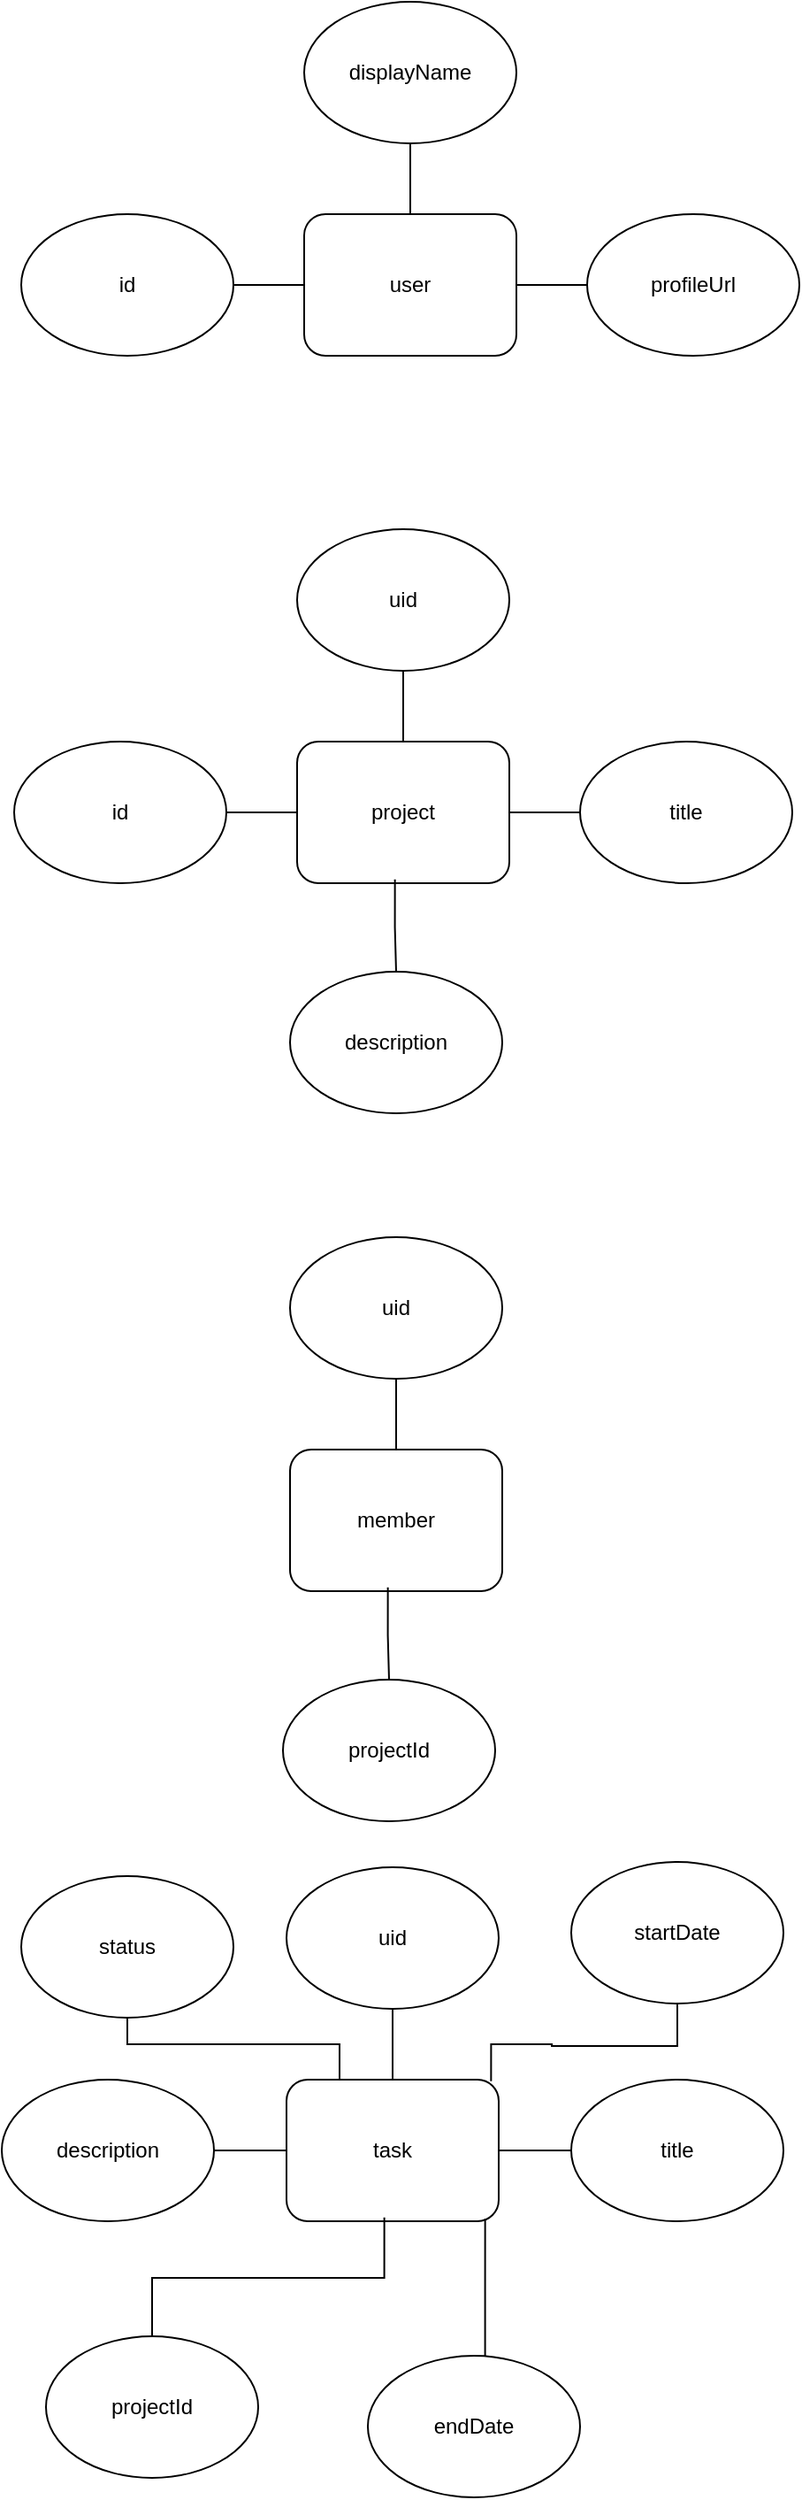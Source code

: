 <mxfile version="21.3.0" type="github">
  <diagram name="Page-1" id="IipF9BrK3oz4NHCb0A7x">
    <mxGraphModel dx="1036" dy="582" grid="0" gridSize="10" guides="1" tooltips="1" connect="1" arrows="1" fold="1" page="1" pageScale="1" pageWidth="850" pageHeight="1100" math="0" shadow="0">
      <root>
        <mxCell id="0" />
        <mxCell id="1" parent="0" />
        <mxCell id="wwjGMXczgYaugwBGCqrG-3" style="edgeStyle=orthogonalEdgeStyle;rounded=0;orthogonalLoop=1;jettySize=auto;html=1;exitX=0;exitY=0.5;exitDx=0;exitDy=0;strokeColor=default;endArrow=none;endFill=0;" edge="1" parent="1" source="wwjGMXczgYaugwBGCqrG-1" target="wwjGMXczgYaugwBGCqrG-2">
          <mxGeometry relative="1" as="geometry" />
        </mxCell>
        <mxCell id="wwjGMXczgYaugwBGCqrG-1" value="user" style="rounded=1;whiteSpace=wrap;html=1;" vertex="1" parent="1">
          <mxGeometry x="360" y="320" width="120" height="80" as="geometry" />
        </mxCell>
        <mxCell id="wwjGMXczgYaugwBGCqrG-2" value="id" style="ellipse;whiteSpace=wrap;html=1;" vertex="1" parent="1">
          <mxGeometry x="200" y="320" width="120" height="80" as="geometry" />
        </mxCell>
        <mxCell id="wwjGMXczgYaugwBGCqrG-8" style="edgeStyle=orthogonalEdgeStyle;rounded=0;orthogonalLoop=1;jettySize=auto;html=1;exitX=0.5;exitY=0;exitDx=0;exitDy=0;strokeColor=default;endArrow=none;endFill=0;" edge="1" parent="1" target="wwjGMXczgYaugwBGCqrG-9" source="wwjGMXczgYaugwBGCqrG-1">
          <mxGeometry relative="1" as="geometry">
            <mxPoint x="370" y="360" as="sourcePoint" />
          </mxGeometry>
        </mxCell>
        <mxCell id="wwjGMXczgYaugwBGCqrG-9" value="displayName" style="ellipse;whiteSpace=wrap;html=1;" vertex="1" parent="1">
          <mxGeometry x="360" y="200" width="120" height="80" as="geometry" />
        </mxCell>
        <mxCell id="wwjGMXczgYaugwBGCqrG-11" style="edgeStyle=orthogonalEdgeStyle;rounded=0;orthogonalLoop=1;jettySize=auto;html=1;exitX=1;exitY=0.5;exitDx=0;exitDy=0;strokeColor=default;endArrow=none;endFill=0;" edge="1" parent="1" target="wwjGMXczgYaugwBGCqrG-12" source="wwjGMXczgYaugwBGCqrG-1">
          <mxGeometry relative="1" as="geometry">
            <mxPoint x="700" y="430" as="sourcePoint" />
          </mxGeometry>
        </mxCell>
        <mxCell id="wwjGMXczgYaugwBGCqrG-12" value="profileUrl" style="ellipse;whiteSpace=wrap;html=1;" vertex="1" parent="1">
          <mxGeometry x="520" y="320" width="120" height="80" as="geometry" />
        </mxCell>
        <mxCell id="wwjGMXczgYaugwBGCqrG-13" style="edgeStyle=orthogonalEdgeStyle;rounded=0;orthogonalLoop=1;jettySize=auto;html=1;exitX=0;exitY=0.5;exitDx=0;exitDy=0;strokeColor=default;endArrow=none;endFill=0;" edge="1" parent="1" source="wwjGMXczgYaugwBGCqrG-14" target="wwjGMXczgYaugwBGCqrG-15">
          <mxGeometry relative="1" as="geometry" />
        </mxCell>
        <mxCell id="wwjGMXczgYaugwBGCqrG-14" value="project" style="rounded=1;whiteSpace=wrap;html=1;" vertex="1" parent="1">
          <mxGeometry x="356" y="618" width="120" height="80" as="geometry" />
        </mxCell>
        <mxCell id="wwjGMXczgYaugwBGCqrG-15" value="id" style="ellipse;whiteSpace=wrap;html=1;" vertex="1" parent="1">
          <mxGeometry x="196" y="618" width="120" height="80" as="geometry" />
        </mxCell>
        <mxCell id="wwjGMXczgYaugwBGCqrG-16" style="edgeStyle=orthogonalEdgeStyle;rounded=0;orthogonalLoop=1;jettySize=auto;html=1;exitX=0.5;exitY=0;exitDx=0;exitDy=0;strokeColor=default;endArrow=none;endFill=0;" edge="1" parent="1" source="wwjGMXczgYaugwBGCqrG-14" target="wwjGMXczgYaugwBGCqrG-17">
          <mxGeometry relative="1" as="geometry">
            <mxPoint x="366" y="658" as="sourcePoint" />
          </mxGeometry>
        </mxCell>
        <mxCell id="wwjGMXczgYaugwBGCqrG-17" value="uid" style="ellipse;whiteSpace=wrap;html=1;" vertex="1" parent="1">
          <mxGeometry x="356" y="498" width="120" height="80" as="geometry" />
        </mxCell>
        <mxCell id="wwjGMXczgYaugwBGCqrG-18" style="edgeStyle=orthogonalEdgeStyle;rounded=0;orthogonalLoop=1;jettySize=auto;html=1;exitX=1;exitY=0.5;exitDx=0;exitDy=0;strokeColor=default;endArrow=none;endFill=0;" edge="1" parent="1" source="wwjGMXczgYaugwBGCqrG-14" target="wwjGMXczgYaugwBGCqrG-19">
          <mxGeometry relative="1" as="geometry">
            <mxPoint x="696" y="728" as="sourcePoint" />
          </mxGeometry>
        </mxCell>
        <mxCell id="wwjGMXczgYaugwBGCqrG-19" value="title" style="ellipse;whiteSpace=wrap;html=1;" vertex="1" parent="1">
          <mxGeometry x="516" y="618" width="120" height="80" as="geometry" />
        </mxCell>
        <mxCell id="wwjGMXczgYaugwBGCqrG-20" style="edgeStyle=orthogonalEdgeStyle;rounded=0;orthogonalLoop=1;jettySize=auto;html=1;exitX=0.461;exitY=0.974;exitDx=0;exitDy=0;strokeColor=default;endArrow=none;endFill=0;exitPerimeter=0;" edge="1" parent="1" target="wwjGMXczgYaugwBGCqrG-21" source="wwjGMXczgYaugwBGCqrG-14">
          <mxGeometry relative="1" as="geometry">
            <mxPoint x="327" y="763" as="sourcePoint" />
          </mxGeometry>
        </mxCell>
        <mxCell id="wwjGMXczgYaugwBGCqrG-21" value="description" style="ellipse;whiteSpace=wrap;html=1;" vertex="1" parent="1">
          <mxGeometry x="352" y="748" width="120" height="80" as="geometry" />
        </mxCell>
        <mxCell id="wwjGMXczgYaugwBGCqrG-23" value="member" style="rounded=1;whiteSpace=wrap;html=1;" vertex="1" parent="1">
          <mxGeometry x="352" y="1018" width="120" height="80" as="geometry" />
        </mxCell>
        <mxCell id="wwjGMXczgYaugwBGCqrG-25" style="edgeStyle=orthogonalEdgeStyle;rounded=0;orthogonalLoop=1;jettySize=auto;html=1;exitX=0.5;exitY=0;exitDx=0;exitDy=0;strokeColor=default;endArrow=none;endFill=0;" edge="1" parent="1" source="wwjGMXczgYaugwBGCqrG-23" target="wwjGMXczgYaugwBGCqrG-26">
          <mxGeometry relative="1" as="geometry">
            <mxPoint x="362" y="1058" as="sourcePoint" />
          </mxGeometry>
        </mxCell>
        <mxCell id="wwjGMXczgYaugwBGCqrG-26" value="uid" style="ellipse;whiteSpace=wrap;html=1;" vertex="1" parent="1">
          <mxGeometry x="352" y="898" width="120" height="80" as="geometry" />
        </mxCell>
        <mxCell id="wwjGMXczgYaugwBGCqrG-29" style="edgeStyle=orthogonalEdgeStyle;rounded=0;orthogonalLoop=1;jettySize=auto;html=1;exitX=0.461;exitY=0.974;exitDx=0;exitDy=0;strokeColor=default;endArrow=none;endFill=0;exitPerimeter=0;" edge="1" parent="1" source="wwjGMXczgYaugwBGCqrG-23" target="wwjGMXczgYaugwBGCqrG-30">
          <mxGeometry relative="1" as="geometry">
            <mxPoint x="323" y="1163" as="sourcePoint" />
          </mxGeometry>
        </mxCell>
        <mxCell id="wwjGMXczgYaugwBGCqrG-30" value="projectId" style="ellipse;whiteSpace=wrap;html=1;" vertex="1" parent="1">
          <mxGeometry x="348" y="1148" width="120" height="80" as="geometry" />
        </mxCell>
        <mxCell id="wwjGMXczgYaugwBGCqrG-31" value="task" style="rounded=1;whiteSpace=wrap;html=1;" vertex="1" parent="1">
          <mxGeometry x="350" y="1374" width="120" height="80" as="geometry" />
        </mxCell>
        <mxCell id="wwjGMXczgYaugwBGCqrG-32" style="edgeStyle=orthogonalEdgeStyle;rounded=0;orthogonalLoop=1;jettySize=auto;html=1;exitX=0.5;exitY=0;exitDx=0;exitDy=0;strokeColor=default;endArrow=none;endFill=0;" edge="1" parent="1" source="wwjGMXczgYaugwBGCqrG-31" target="wwjGMXczgYaugwBGCqrG-33">
          <mxGeometry relative="1" as="geometry">
            <mxPoint x="360" y="1414" as="sourcePoint" />
          </mxGeometry>
        </mxCell>
        <mxCell id="wwjGMXczgYaugwBGCqrG-33" value="uid" style="ellipse;whiteSpace=wrap;html=1;" vertex="1" parent="1">
          <mxGeometry x="350" y="1254" width="120" height="80" as="geometry" />
        </mxCell>
        <mxCell id="wwjGMXczgYaugwBGCqrG-34" style="edgeStyle=orthogonalEdgeStyle;rounded=0;orthogonalLoop=1;jettySize=auto;html=1;exitX=0.461;exitY=0.974;exitDx=0;exitDy=0;strokeColor=default;endArrow=none;endFill=0;exitPerimeter=0;" edge="1" parent="1" source="wwjGMXczgYaugwBGCqrG-31" target="wwjGMXczgYaugwBGCqrG-35">
          <mxGeometry relative="1" as="geometry">
            <mxPoint x="321" y="1519" as="sourcePoint" />
            <Array as="points">
              <mxPoint x="405" y="1486" />
              <mxPoint x="274" y="1486" />
            </Array>
          </mxGeometry>
        </mxCell>
        <mxCell id="wwjGMXczgYaugwBGCqrG-35" value="projectId" style="ellipse;whiteSpace=wrap;html=1;" vertex="1" parent="1">
          <mxGeometry x="214" y="1519" width="120" height="80" as="geometry" />
        </mxCell>
        <mxCell id="wwjGMXczgYaugwBGCqrG-40" style="edgeStyle=orthogonalEdgeStyle;rounded=0;orthogonalLoop=1;jettySize=auto;html=1;exitX=1;exitY=0.5;exitDx=0;exitDy=0;strokeColor=default;endArrow=none;endFill=0;" edge="1" parent="1" target="wwjGMXczgYaugwBGCqrG-41" source="wwjGMXczgYaugwBGCqrG-31">
          <mxGeometry relative="1" as="geometry">
            <mxPoint x="646" y="1294" as="sourcePoint" />
          </mxGeometry>
        </mxCell>
        <mxCell id="wwjGMXczgYaugwBGCqrG-41" value="title" style="ellipse;whiteSpace=wrap;html=1;" vertex="1" parent="1">
          <mxGeometry x="511" y="1374" width="120" height="80" as="geometry" />
        </mxCell>
        <mxCell id="wwjGMXczgYaugwBGCqrG-42" style="edgeStyle=orthogonalEdgeStyle;rounded=0;orthogonalLoop=1;jettySize=auto;html=1;exitX=0;exitY=0.5;exitDx=0;exitDy=0;strokeColor=default;endArrow=none;endFill=0;" edge="1" parent="1" target="wwjGMXczgYaugwBGCqrG-43" source="wwjGMXczgYaugwBGCqrG-31">
          <mxGeometry relative="1" as="geometry">
            <mxPoint x="581" y="1332" as="sourcePoint" />
          </mxGeometry>
        </mxCell>
        <mxCell id="wwjGMXczgYaugwBGCqrG-43" value="description" style="ellipse;whiteSpace=wrap;html=1;" vertex="1" parent="1">
          <mxGeometry x="189" y="1374" width="120" height="80" as="geometry" />
        </mxCell>
        <mxCell id="wwjGMXczgYaugwBGCqrG-46" style="edgeStyle=orthogonalEdgeStyle;rounded=0;orthogonalLoop=1;jettySize=auto;html=1;exitX=0.936;exitY=0.984;exitDx=0;exitDy=0;strokeColor=default;endArrow=none;endFill=0;exitPerimeter=0;" edge="1" parent="1" target="wwjGMXczgYaugwBGCqrG-47" source="wwjGMXczgYaugwBGCqrG-31">
          <mxGeometry relative="1" as="geometry">
            <mxPoint x="499.5" y="1520" as="sourcePoint" />
            <Array as="points">
              <mxPoint x="462" y="1494" />
              <mxPoint x="462" y="1494" />
            </Array>
          </mxGeometry>
        </mxCell>
        <mxCell id="wwjGMXczgYaugwBGCqrG-47" value="endDate" style="ellipse;whiteSpace=wrap;html=1;" vertex="1" parent="1">
          <mxGeometry x="396" y="1530" width="120" height="80" as="geometry" />
        </mxCell>
        <mxCell id="wwjGMXczgYaugwBGCqrG-50" style="edgeStyle=orthogonalEdgeStyle;rounded=0;orthogonalLoop=1;jettySize=auto;html=1;exitX=0.964;exitY=0.011;exitDx=0;exitDy=0;strokeColor=default;endArrow=none;endFill=0;exitPerimeter=0;" edge="1" parent="1" target="wwjGMXczgYaugwBGCqrG-55" source="wwjGMXczgYaugwBGCqrG-31">
          <mxGeometry relative="1" as="geometry">
            <mxPoint x="488" y="1299" as="sourcePoint" />
            <mxPoint x="589" y="1339" as="targetPoint" />
            <Array as="points">
              <mxPoint x="466" y="1354" />
              <mxPoint x="500" y="1354" />
              <mxPoint x="589" y="1355" />
            </Array>
          </mxGeometry>
        </mxCell>
        <mxCell id="wwjGMXczgYaugwBGCqrG-52" style="edgeStyle=orthogonalEdgeStyle;rounded=0;orthogonalLoop=1;jettySize=auto;html=1;exitX=0.25;exitY=0;exitDx=0;exitDy=0;strokeColor=default;endArrow=none;endFill=0;" edge="1" parent="1" target="wwjGMXczgYaugwBGCqrG-53" source="wwjGMXczgYaugwBGCqrG-31">
          <mxGeometry relative="1" as="geometry">
            <mxPoint x="159" y="1299" as="sourcePoint" />
            <Array as="points">
              <mxPoint x="380" y="1354" />
              <mxPoint x="260" y="1354" />
            </Array>
          </mxGeometry>
        </mxCell>
        <mxCell id="wwjGMXczgYaugwBGCqrG-53" value="status" style="ellipse;whiteSpace=wrap;html=1;" vertex="1" parent="1">
          <mxGeometry x="200" y="1259" width="120" height="80" as="geometry" />
        </mxCell>
        <mxCell id="wwjGMXczgYaugwBGCqrG-55" value="startDate" style="ellipse;whiteSpace=wrap;html=1;" vertex="1" parent="1">
          <mxGeometry x="511" y="1251" width="120" height="80" as="geometry" />
        </mxCell>
      </root>
    </mxGraphModel>
  </diagram>
</mxfile>
